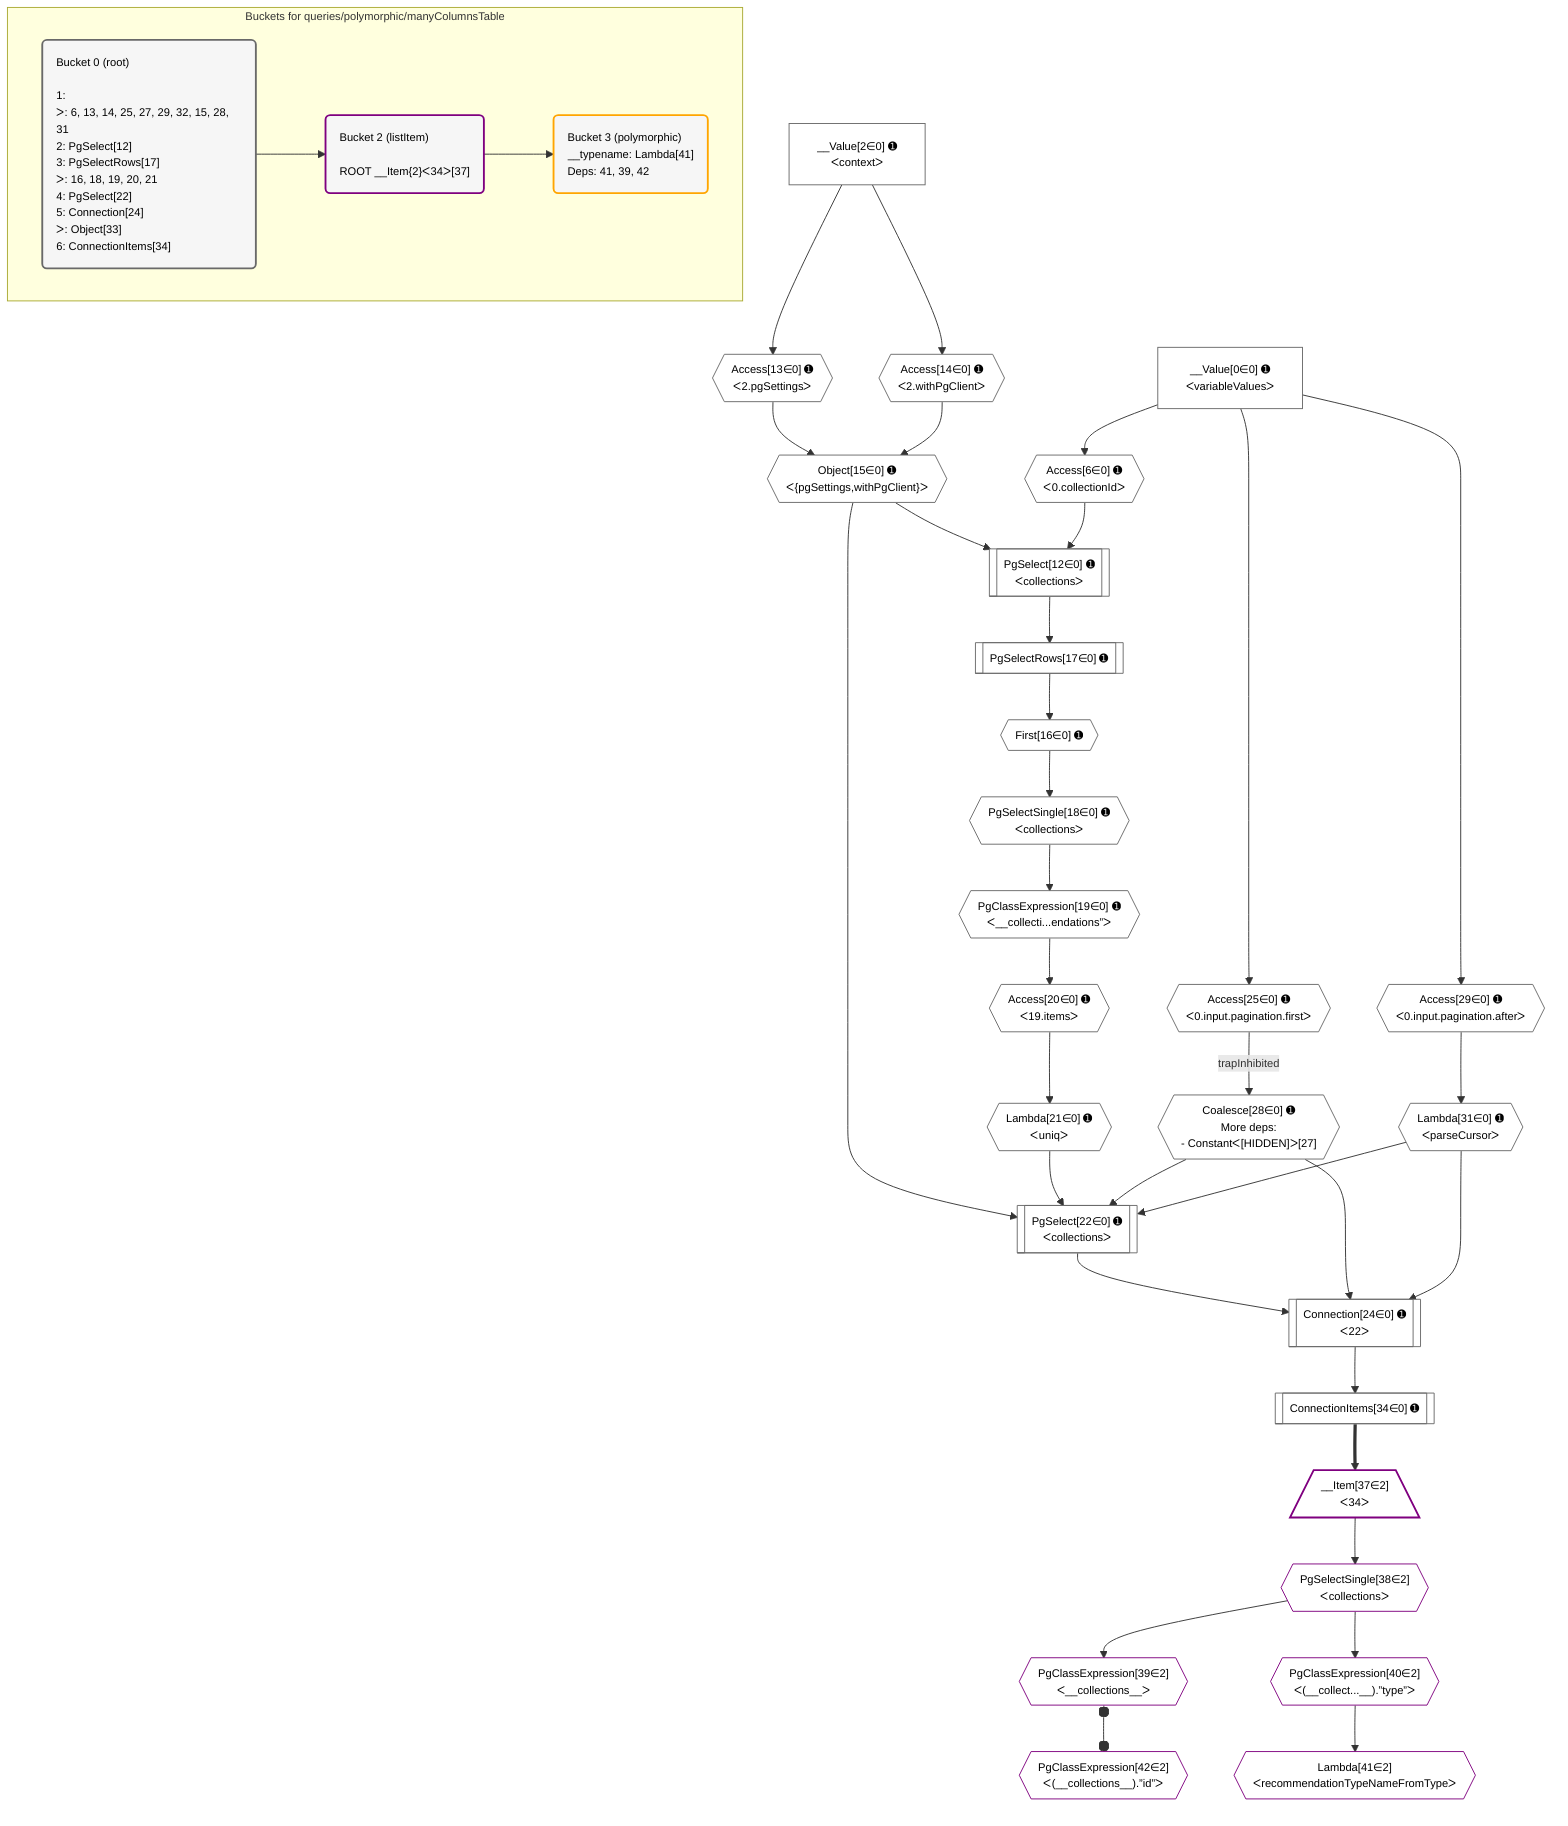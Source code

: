 %%{init: {'themeVariables': { 'fontSize': '12px'}}}%%
graph TD
    classDef path fill:#eee,stroke:#000,color:#000
    classDef plan fill:#fff,stroke-width:1px,color:#000
    classDef itemplan fill:#fff,stroke-width:2px,color:#000
    classDef unbatchedplan fill:#dff,stroke-width:1px,color:#000
    classDef sideeffectplan fill:#fcc,stroke-width:2px,color:#000
    classDef bucket fill:#f6f6f6,color:#000,stroke-width:2px,text-align:left

    subgraph "Buckets for queries/polymorphic/manyColumnsTable"
    Bucket0("Bucket 0 (root)<br /><br />1: <br />ᐳ: 6, 13, 14, 25, 27, 29, 32, 15, 28, 31<br />2: PgSelect[12]<br />3: PgSelectRows[17]<br />ᐳ: 16, 18, 19, 20, 21<br />4: PgSelect[22]<br />5: Connection[24]<br />ᐳ: Object[33]<br />6: ConnectionItems[34]"):::bucket
    Bucket2("Bucket 2 (listItem)<br /><br />ROOT __Item{2}ᐸ34ᐳ[37]"):::bucket
    Bucket3("Bucket 3 (polymorphic)<br />__typename: Lambda[41]<br />Deps: 41, 39, 42"):::bucket
    end
    Bucket0 --> Bucket2
    Bucket2 --> Bucket3

    %% plan dependencies
    PgSelect22[["PgSelect[22∈0] ➊<br />ᐸcollectionsᐳ"]]:::plan
    Object15{{"Object[15∈0] ➊<br />ᐸ{pgSettings,withPgClient}ᐳ"}}:::plan
    Lambda21{{"Lambda[21∈0] ➊<br />ᐸuniqᐳ"}}:::plan
    Coalesce28{{"Coalesce[28∈0] ➊<br />More deps:<br />- Constantᐸ[HIDDEN]ᐳ[27]"}}:::plan
    Lambda31{{"Lambda[31∈0] ➊<br />ᐸparseCursorᐳ"}}:::plan
    Object15 & Lambda21 & Coalesce28 & Lambda31 --> PgSelect22
    Connection24[["Connection[24∈0] ➊<br />ᐸ22ᐳ"]]:::plan
    PgSelect22 & Coalesce28 & Lambda31 --> Connection24
    PgSelect12[["PgSelect[12∈0] ➊<br />ᐸcollectionsᐳ"]]:::plan
    Access6{{"Access[6∈0] ➊<br />ᐸ0.collectionIdᐳ"}}:::plan
    Object15 & Access6 --> PgSelect12
    Access13{{"Access[13∈0] ➊<br />ᐸ2.pgSettingsᐳ"}}:::plan
    Access14{{"Access[14∈0] ➊<br />ᐸ2.withPgClientᐳ"}}:::plan
    Access13 & Access14 --> Object15
    Access25{{"Access[25∈0] ➊<br />ᐸ0.input.pagination.firstᐳ"}}:::plan
    Access25 -->|trapInhibited| Coalesce28
    __Value0["__Value[0∈0] ➊<br />ᐸvariableValuesᐳ"]:::plan
    __Value0 --> Access6
    __Value2["__Value[2∈0] ➊<br />ᐸcontextᐳ"]:::plan
    __Value2 --> Access13
    __Value2 --> Access14
    First16{{"First[16∈0] ➊"}}:::plan
    PgSelectRows17[["PgSelectRows[17∈0] ➊"]]:::plan
    PgSelectRows17 --> First16
    PgSelect12 --> PgSelectRows17
    PgSelectSingle18{{"PgSelectSingle[18∈0] ➊<br />ᐸcollectionsᐳ"}}:::plan
    First16 --> PgSelectSingle18
    PgClassExpression19{{"PgClassExpression[19∈0] ➊<br />ᐸ__collecti...endations”ᐳ"}}:::plan
    PgSelectSingle18 --> PgClassExpression19
    Access20{{"Access[20∈0] ➊<br />ᐸ19.itemsᐳ"}}:::plan
    PgClassExpression19 --> Access20
    Access20 --> Lambda21
    __Value0 --> Access25
    Access29{{"Access[29∈0] ➊<br />ᐸ0.input.pagination.afterᐳ"}}:::plan
    __Value0 --> Access29
    Access29 --> Lambda31
    ConnectionItems34[["ConnectionItems[34∈0] ➊"]]:::plan
    Connection24 --> ConnectionItems34
    __Item37[/"__Item[37∈2]<br />ᐸ34ᐳ"\]:::itemplan
    ConnectionItems34 ==> __Item37
    PgSelectSingle38{{"PgSelectSingle[38∈2]<br />ᐸcollectionsᐳ"}}:::plan
    __Item37 --> PgSelectSingle38
    PgClassExpression39{{"PgClassExpression[39∈2]<br />ᐸ__collections__ᐳ"}}:::plan
    PgSelectSingle38 --> PgClassExpression39
    PgClassExpression40{{"PgClassExpression[40∈2]<br />ᐸ(__collect...__).”type”ᐳ"}}:::plan
    PgSelectSingle38 --> PgClassExpression40
    Lambda41{{"Lambda[41∈2]<br />ᐸrecommendationTypeNameFromTypeᐳ"}}:::plan
    PgClassExpression40 --> Lambda41
    PgClassExpression42{{"PgClassExpression[42∈2]<br />ᐸ(__collections__).”id”ᐳ"}}:::plan
    PgClassExpression39 o--o PgClassExpression42

    %% define steps
    classDef bucket0 stroke:#696969
    class Bucket0,__Value0,__Value2,Access6,PgSelect12,Access13,Access14,Object15,First16,PgSelectRows17,PgSelectSingle18,PgClassExpression19,Access20,Lambda21,PgSelect22,Connection24,Access25,Coalesce28,Access29,Lambda31,ConnectionItems34 bucket0
    classDef bucket2 stroke:#7f007f
    class Bucket2,__Item37,PgSelectSingle38,PgClassExpression39,PgClassExpression40,Lambda41,PgClassExpression42 bucket2
    classDef bucket3 stroke:#ffa500
    class Bucket3 bucket3